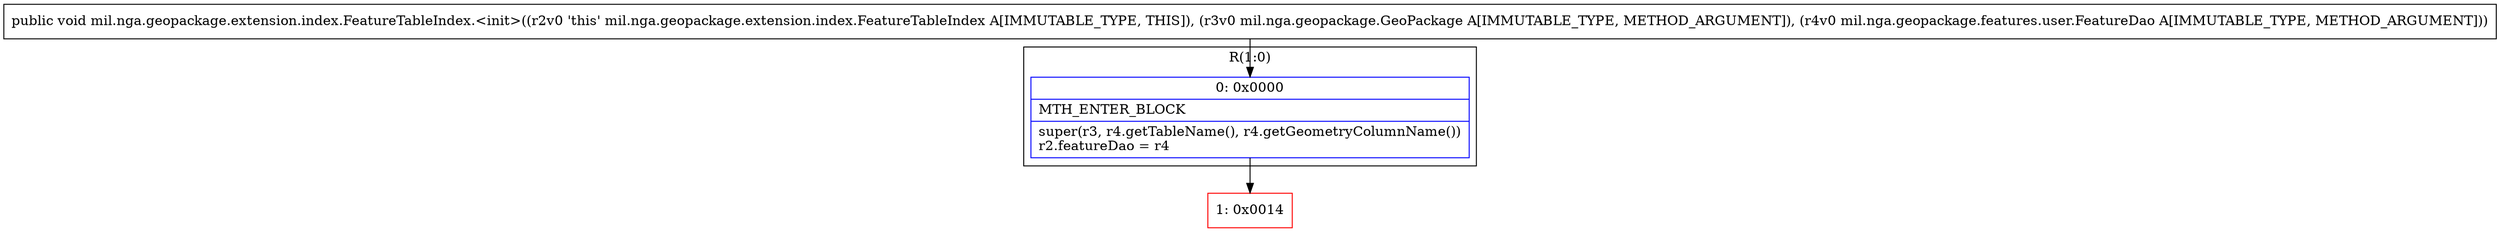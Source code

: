 digraph "CFG formil.nga.geopackage.extension.index.FeatureTableIndex.\<init\>(Lmil\/nga\/geopackage\/GeoPackage;Lmil\/nga\/geopackage\/features\/user\/FeatureDao;)V" {
subgraph cluster_Region_1150908357 {
label = "R(1:0)";
node [shape=record,color=blue];
Node_0 [shape=record,label="{0\:\ 0x0000|MTH_ENTER_BLOCK\l|super(r3, r4.getTableName(), r4.getGeometryColumnName())\lr2.featureDao = r4\l}"];
}
Node_1 [shape=record,color=red,label="{1\:\ 0x0014}"];
MethodNode[shape=record,label="{public void mil.nga.geopackage.extension.index.FeatureTableIndex.\<init\>((r2v0 'this' mil.nga.geopackage.extension.index.FeatureTableIndex A[IMMUTABLE_TYPE, THIS]), (r3v0 mil.nga.geopackage.GeoPackage A[IMMUTABLE_TYPE, METHOD_ARGUMENT]), (r4v0 mil.nga.geopackage.features.user.FeatureDao A[IMMUTABLE_TYPE, METHOD_ARGUMENT])) }"];
MethodNode -> Node_0;
Node_0 -> Node_1;
}

